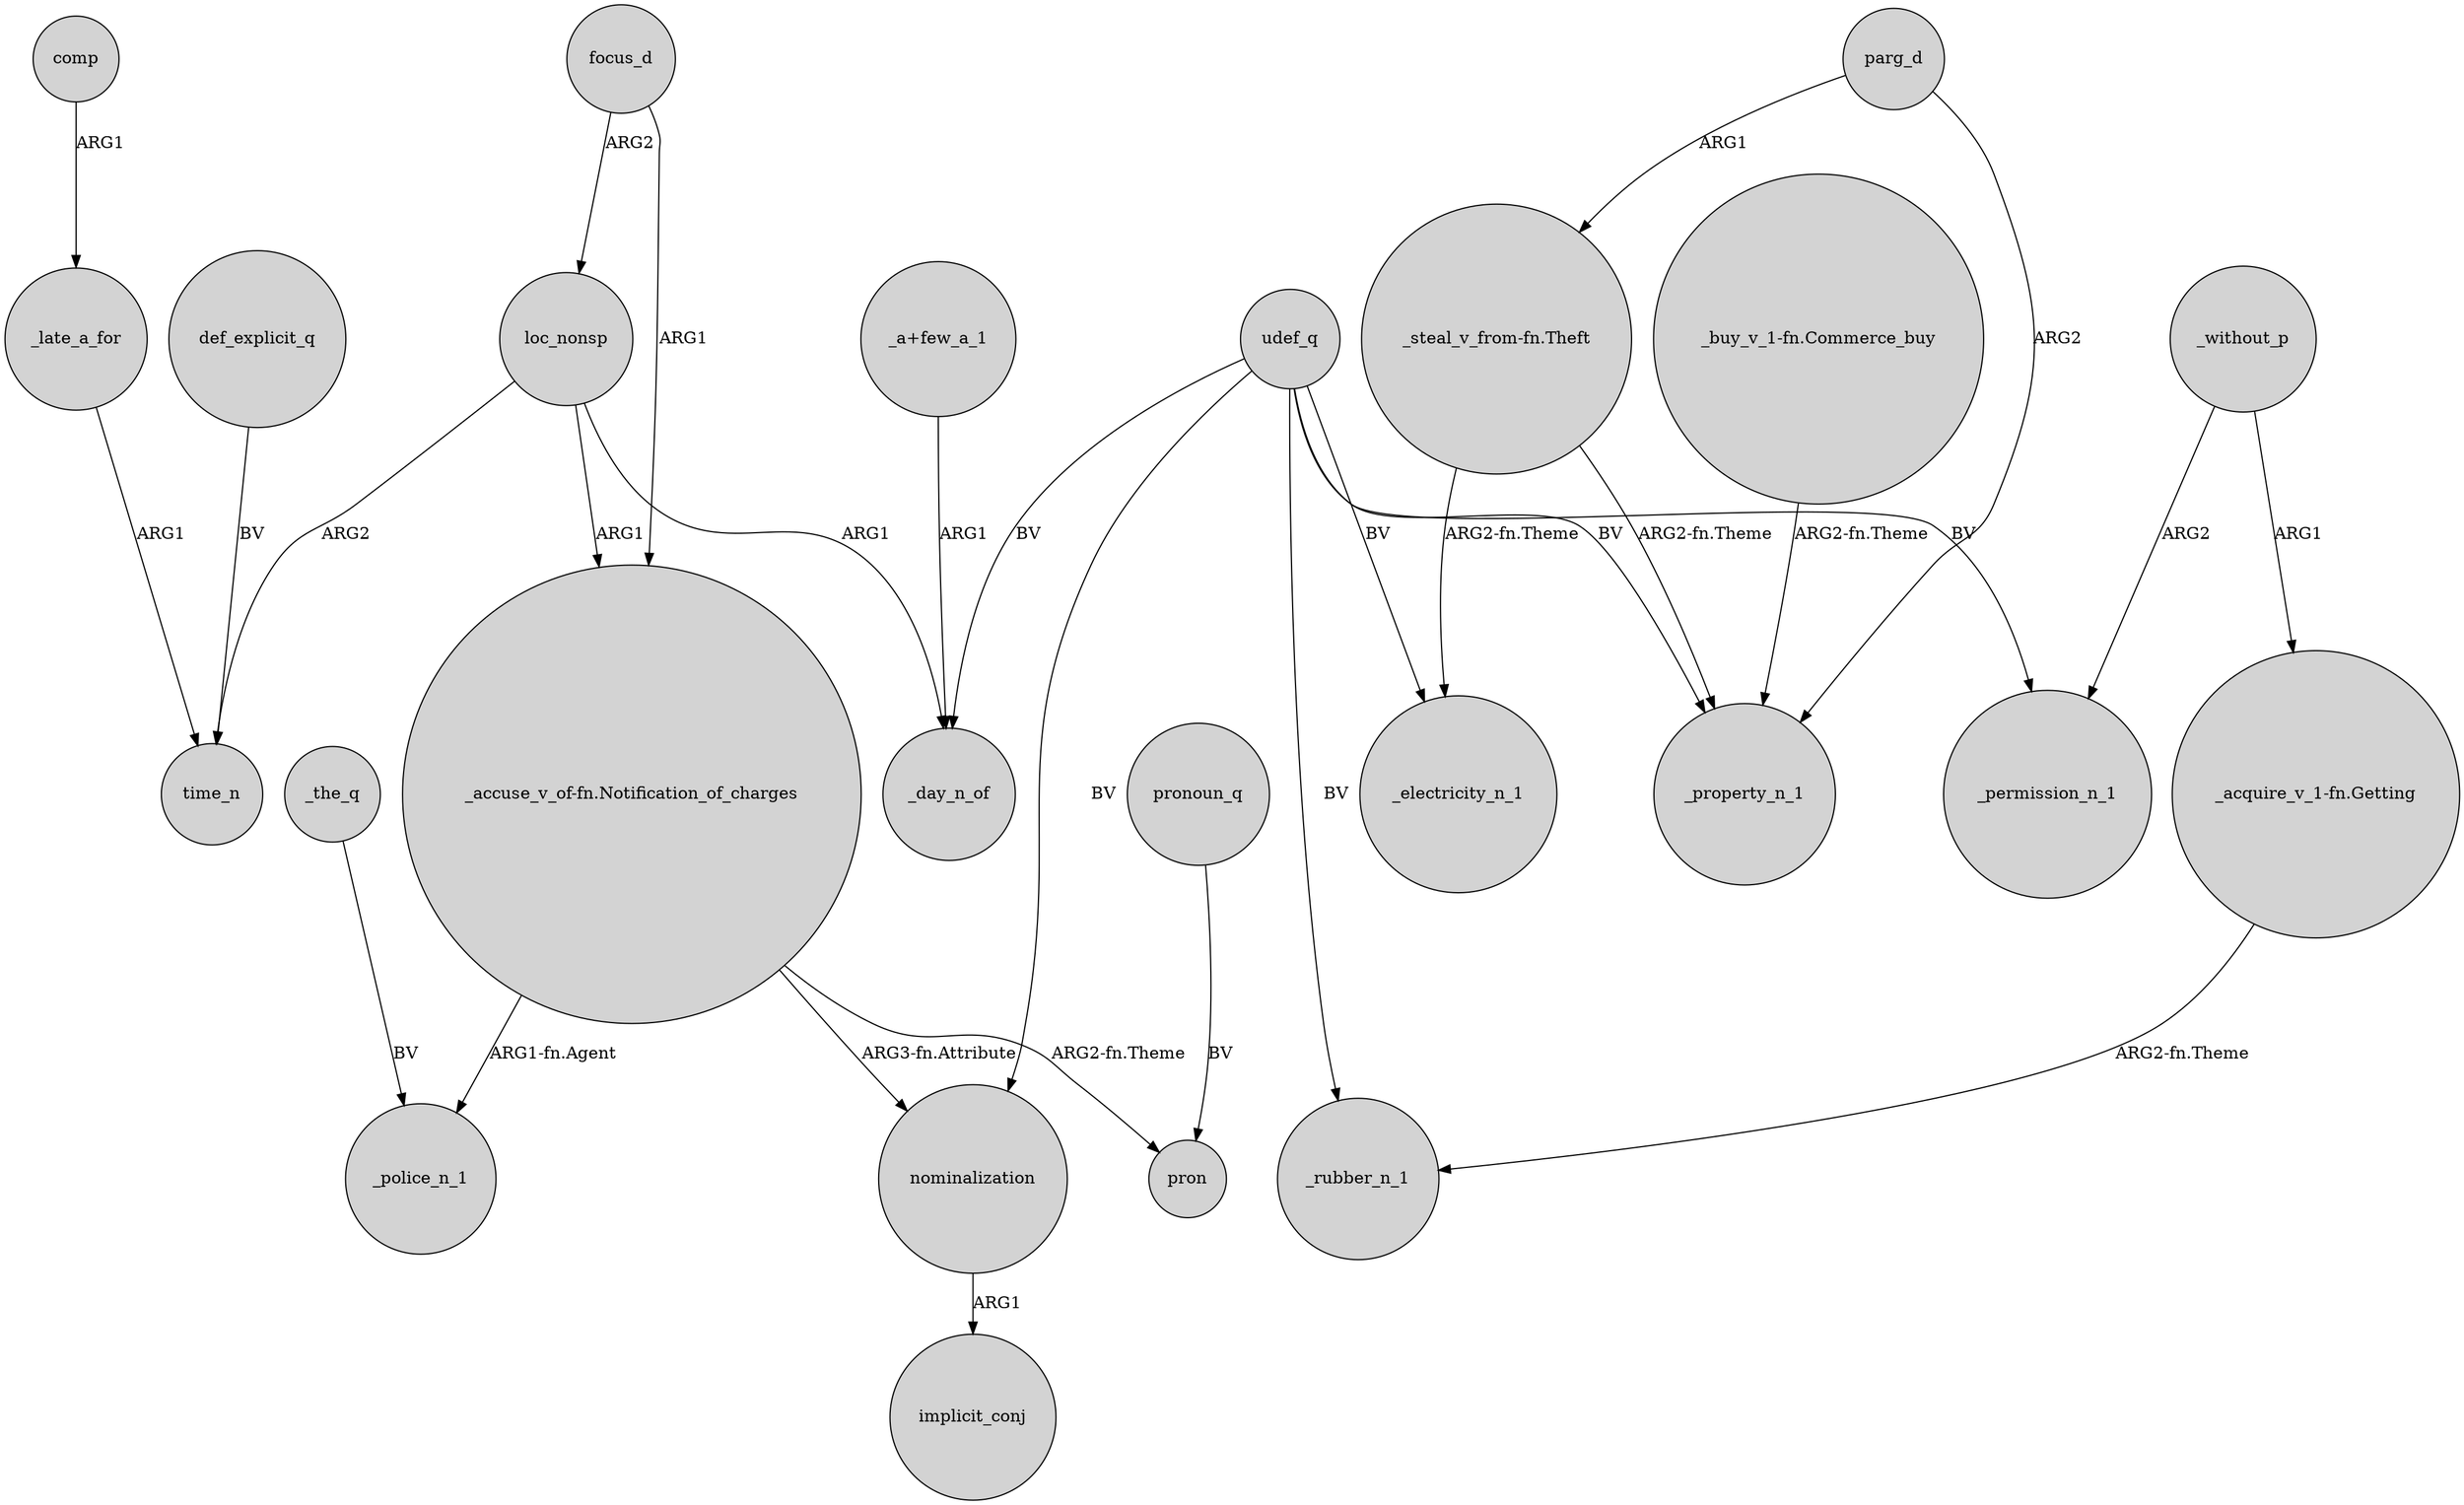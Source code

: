 digraph {
	node [shape=circle style=filled]
	focus_d -> loc_nonsp [label=ARG2]
	"_steal_v_from-fn.Theft" -> _electricity_n_1 [label="ARG2-fn.Theme"]
	comp -> _late_a_for [label=ARG1]
	_the_q -> _police_n_1 [label=BV]
	def_explicit_q -> time_n [label=BV]
	udef_q -> _rubber_n_1 [label=BV]
	"_steal_v_from-fn.Theft" -> _property_n_1 [label="ARG2-fn.Theme"]
	udef_q -> _day_n_of [label=BV]
	loc_nonsp -> _day_n_of [label=ARG1]
	_without_p -> "_acquire_v_1-fn.Getting" [label=ARG1]
	udef_q -> _electricity_n_1 [label=BV]
	udef_q -> _permission_n_1 [label=BV]
	nominalization -> implicit_conj [label=ARG1]
	loc_nonsp -> "_accuse_v_of-fn.Notification_of_charges" [label=ARG1]
	"_accuse_v_of-fn.Notification_of_charges" -> pron [label="ARG2-fn.Theme"]
	loc_nonsp -> time_n [label=ARG2]
	"_acquire_v_1-fn.Getting" -> _rubber_n_1 [label="ARG2-fn.Theme"]
	parg_d -> "_steal_v_from-fn.Theft" [label=ARG1]
	parg_d -> _property_n_1 [label=ARG2]
	pronoun_q -> pron [label=BV]
	"_a+few_a_1" -> _day_n_of [label=ARG1]
	"_accuse_v_of-fn.Notification_of_charges" -> _police_n_1 [label="ARG1-fn.Agent"]
	udef_q -> _property_n_1 [label=BV]
	"_buy_v_1-fn.Commerce_buy" -> _property_n_1 [label="ARG2-fn.Theme"]
	udef_q -> nominalization [label=BV]
	focus_d -> "_accuse_v_of-fn.Notification_of_charges" [label=ARG1]
	_late_a_for -> time_n [label=ARG1]
	_without_p -> _permission_n_1 [label=ARG2]
	"_accuse_v_of-fn.Notification_of_charges" -> nominalization [label="ARG3-fn.Attribute"]
}
